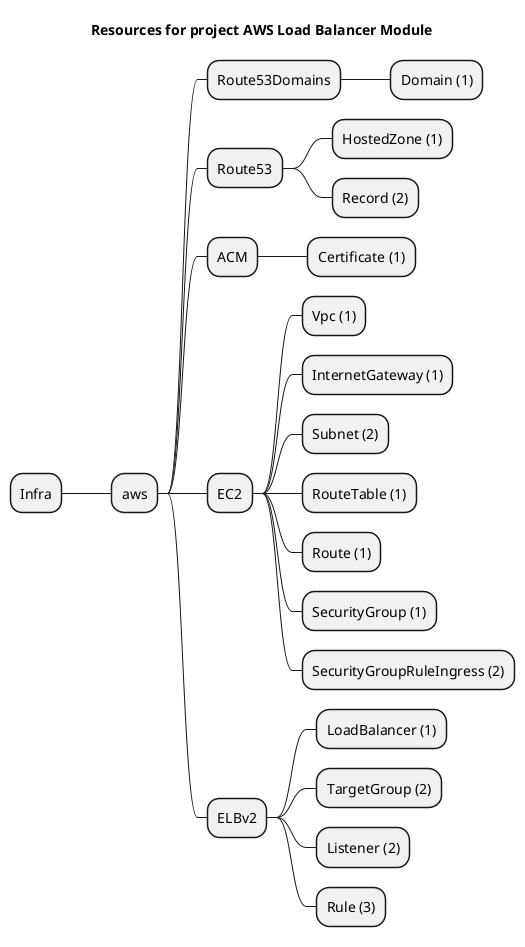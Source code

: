 @startmindmap
title Resources for project AWS Load Balancer Module
skinparam monochrome true
+ Infra
++ aws
+++ Route53Domains
++++ Domain (1)
+++ Route53
++++ HostedZone (1)
++++ Record (2)
+++ ACM
++++ Certificate (1)
+++ EC2
++++ Vpc (1)
++++ InternetGateway (1)
++++ Subnet (2)
++++ RouteTable (1)
++++ Route (1)
++++ SecurityGroup (1)
++++ SecurityGroupRuleIngress (2)
+++ ELBv2
++++ LoadBalancer (1)
++++ TargetGroup (2)
++++ Listener (2)
++++ Rule (3)
@endmindmap